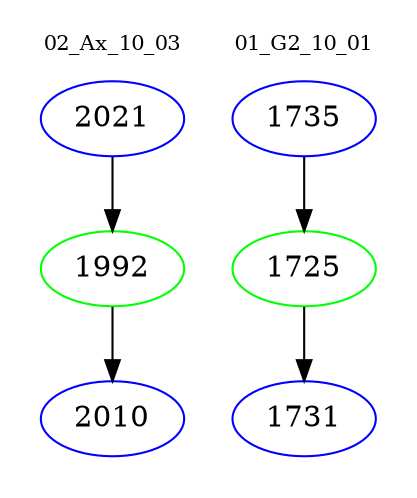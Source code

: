 digraph{
subgraph cluster_0 {
color = white
label = "02_Ax_10_03";
fontsize=10;
T0_2021 [label="2021", color="blue"]
T0_2021 -> T0_1992 [color="black"]
T0_1992 [label="1992", color="green"]
T0_1992 -> T0_2010 [color="black"]
T0_2010 [label="2010", color="blue"]
}
subgraph cluster_1 {
color = white
label = "01_G2_10_01";
fontsize=10;
T1_1735 [label="1735", color="blue"]
T1_1735 -> T1_1725 [color="black"]
T1_1725 [label="1725", color="green"]
T1_1725 -> T1_1731 [color="black"]
T1_1731 [label="1731", color="blue"]
}
}
